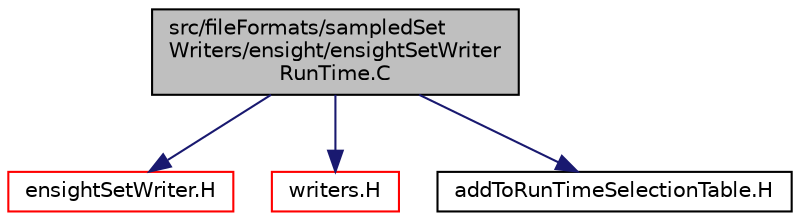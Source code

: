 digraph "src/fileFormats/sampledSetWriters/ensight/ensightSetWriterRunTime.C"
{
  bgcolor="transparent";
  edge [fontname="Helvetica",fontsize="10",labelfontname="Helvetica",labelfontsize="10"];
  node [fontname="Helvetica",fontsize="10",shape=record];
  Node0 [label="src/fileFormats/sampledSet\lWriters/ensight/ensightSetWriter\lRunTime.C",height=0.2,width=0.4,color="black", fillcolor="grey75", style="filled", fontcolor="black"];
  Node0 -> Node1 [color="midnightblue",fontsize="10",style="solid",fontname="Helvetica"];
  Node1 [label="ensightSetWriter.H",height=0.2,width=0.4,color="red",URL="$a01139.html"];
  Node0 -> Node117 [color="midnightblue",fontsize="10",style="solid",fontname="Helvetica"];
  Node117 [label="writers.H",height=0.2,width=0.4,color="red",URL="$a01190.html"];
  Node0 -> Node121 [color="midnightblue",fontsize="10",style="solid",fontname="Helvetica"];
  Node121 [label="addToRunTimeSelectionTable.H",height=0.2,width=0.4,color="black",URL="$a09989.html",tooltip="Macros for easy insertion into run-time selection tables. "];
}
